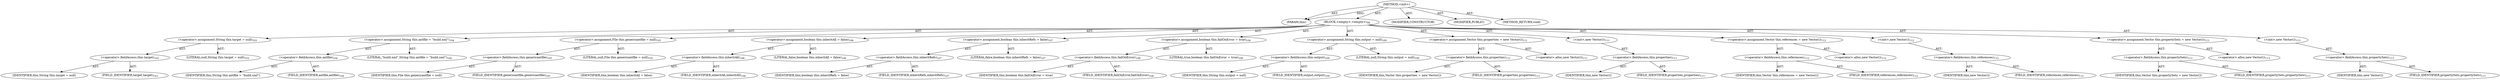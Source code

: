 digraph "&lt;init&gt;" {  
"111669149718" [label = <(METHOD,&lt;init&gt;)> ]
"115964117033" [label = <(PARAM,this)> ]
"25769803840" [label = <(BLOCK,&lt;empty&gt;,&lt;empty&gt;)<SUB>98</SUB>> ]
"30064771308" [label = <(&lt;operator&gt;.assignment,String this.target = null)<SUB>103</SUB>> ]
"30064771309" [label = <(&lt;operator&gt;.fieldAccess,this.target)<SUB>103</SUB>> ]
"68719476935" [label = <(IDENTIFIER,this,String this.target = null)> ]
"55834574887" [label = <(FIELD_IDENTIFIER,target,target)<SUB>103</SUB>> ]
"90194313254" [label = <(LITERAL,null,String this.target = null)<SUB>103</SUB>> ]
"30064771310" [label = <(&lt;operator&gt;.assignment,String this.antfile = &quot;build.xml&quot;)<SUB>104</SUB>> ]
"30064771311" [label = <(&lt;operator&gt;.fieldAccess,this.antfile)<SUB>104</SUB>> ]
"68719476936" [label = <(IDENTIFIER,this,String this.antfile = &quot;build.xml&quot;)> ]
"55834574888" [label = <(FIELD_IDENTIFIER,antfile,antfile)<SUB>104</SUB>> ]
"90194313255" [label = <(LITERAL,&quot;build.xml&quot;,String this.antfile = &quot;build.xml&quot;)<SUB>104</SUB>> ]
"30064771312" [label = <(&lt;operator&gt;.assignment,File this.genericantfile = null)<SUB>105</SUB>> ]
"30064771313" [label = <(&lt;operator&gt;.fieldAccess,this.genericantfile)<SUB>105</SUB>> ]
"68719476937" [label = <(IDENTIFIER,this,File this.genericantfile = null)> ]
"55834574889" [label = <(FIELD_IDENTIFIER,genericantfile,genericantfile)<SUB>105</SUB>> ]
"90194313256" [label = <(LITERAL,null,File this.genericantfile = null)<SUB>105</SUB>> ]
"30064771314" [label = <(&lt;operator&gt;.assignment,boolean this.inheritAll = false)<SUB>106</SUB>> ]
"30064771315" [label = <(&lt;operator&gt;.fieldAccess,this.inheritAll)<SUB>106</SUB>> ]
"68719476938" [label = <(IDENTIFIER,this,boolean this.inheritAll = false)> ]
"55834574890" [label = <(FIELD_IDENTIFIER,inheritAll,inheritAll)<SUB>106</SUB>> ]
"90194313257" [label = <(LITERAL,false,boolean this.inheritAll = false)<SUB>106</SUB>> ]
"30064771316" [label = <(&lt;operator&gt;.assignment,boolean this.inheritRefs = false)<SUB>107</SUB>> ]
"30064771317" [label = <(&lt;operator&gt;.fieldAccess,this.inheritRefs)<SUB>107</SUB>> ]
"68719476939" [label = <(IDENTIFIER,this,boolean this.inheritRefs = false)> ]
"55834574891" [label = <(FIELD_IDENTIFIER,inheritRefs,inheritRefs)<SUB>107</SUB>> ]
"90194313258" [label = <(LITERAL,false,boolean this.inheritRefs = false)<SUB>107</SUB>> ]
"30064771318" [label = <(&lt;operator&gt;.assignment,boolean this.failOnError = true)<SUB>108</SUB>> ]
"30064771319" [label = <(&lt;operator&gt;.fieldAccess,this.failOnError)<SUB>108</SUB>> ]
"68719476940" [label = <(IDENTIFIER,this,boolean this.failOnError = true)> ]
"55834574892" [label = <(FIELD_IDENTIFIER,failOnError,failOnError)<SUB>108</SUB>> ]
"90194313259" [label = <(LITERAL,true,boolean this.failOnError = true)<SUB>108</SUB>> ]
"30064771320" [label = <(&lt;operator&gt;.assignment,String this.output = null)<SUB>109</SUB>> ]
"30064771321" [label = <(&lt;operator&gt;.fieldAccess,this.output)<SUB>109</SUB>> ]
"68719476941" [label = <(IDENTIFIER,this,String this.output = null)> ]
"55834574893" [label = <(FIELD_IDENTIFIER,output,output)<SUB>109</SUB>> ]
"90194313260" [label = <(LITERAL,null,String this.output = null)<SUB>109</SUB>> ]
"30064771322" [label = <(&lt;operator&gt;.assignment,Vector this.properties = new Vector())<SUB>111</SUB>> ]
"30064771323" [label = <(&lt;operator&gt;.fieldAccess,this.properties)<SUB>111</SUB>> ]
"68719476942" [label = <(IDENTIFIER,this,Vector this.properties = new Vector())> ]
"55834574894" [label = <(FIELD_IDENTIFIER,properties,properties)<SUB>111</SUB>> ]
"30064771324" [label = <(&lt;operator&gt;.alloc,new Vector())<SUB>111</SUB>> ]
"30064771325" [label = <(&lt;init&gt;,new Vector())<SUB>111</SUB>> ]
"30064771326" [label = <(&lt;operator&gt;.fieldAccess,this.properties)<SUB>111</SUB>> ]
"68719476943" [label = <(IDENTIFIER,this,new Vector())> ]
"55834574895" [label = <(FIELD_IDENTIFIER,properties,properties)<SUB>111</SUB>> ]
"30064771327" [label = <(&lt;operator&gt;.assignment,Vector this.references = new Vector())<SUB>112</SUB>> ]
"30064771328" [label = <(&lt;operator&gt;.fieldAccess,this.references)<SUB>112</SUB>> ]
"68719476944" [label = <(IDENTIFIER,this,Vector this.references = new Vector())> ]
"55834574896" [label = <(FIELD_IDENTIFIER,references,references)<SUB>112</SUB>> ]
"30064771329" [label = <(&lt;operator&gt;.alloc,new Vector())<SUB>112</SUB>> ]
"30064771330" [label = <(&lt;init&gt;,new Vector())<SUB>112</SUB>> ]
"30064771331" [label = <(&lt;operator&gt;.fieldAccess,this.references)<SUB>112</SUB>> ]
"68719476945" [label = <(IDENTIFIER,this,new Vector())> ]
"55834574897" [label = <(FIELD_IDENTIFIER,references,references)<SUB>112</SUB>> ]
"30064771332" [label = <(&lt;operator&gt;.assignment,Vector this.propertySets = new Vector())<SUB>113</SUB>> ]
"30064771333" [label = <(&lt;operator&gt;.fieldAccess,this.propertySets)<SUB>113</SUB>> ]
"68719476946" [label = <(IDENTIFIER,this,Vector this.propertySets = new Vector())> ]
"55834574898" [label = <(FIELD_IDENTIFIER,propertySets,propertySets)<SUB>113</SUB>> ]
"30064771334" [label = <(&lt;operator&gt;.alloc,new Vector())<SUB>113</SUB>> ]
"30064771335" [label = <(&lt;init&gt;,new Vector())<SUB>113</SUB>> ]
"30064771336" [label = <(&lt;operator&gt;.fieldAccess,this.propertySets)<SUB>113</SUB>> ]
"68719476947" [label = <(IDENTIFIER,this,new Vector())> ]
"55834574899" [label = <(FIELD_IDENTIFIER,propertySets,propertySets)<SUB>113</SUB>> ]
"133143986231" [label = <(MODIFIER,CONSTRUCTOR)> ]
"133143986232" [label = <(MODIFIER,PUBLIC)> ]
"128849018902" [label = <(METHOD_RETURN,void)> ]
  "111669149718" -> "115964117033"  [ label = "AST: "] 
  "111669149718" -> "25769803840"  [ label = "AST: "] 
  "111669149718" -> "133143986231"  [ label = "AST: "] 
  "111669149718" -> "133143986232"  [ label = "AST: "] 
  "111669149718" -> "128849018902"  [ label = "AST: "] 
  "25769803840" -> "30064771308"  [ label = "AST: "] 
  "25769803840" -> "30064771310"  [ label = "AST: "] 
  "25769803840" -> "30064771312"  [ label = "AST: "] 
  "25769803840" -> "30064771314"  [ label = "AST: "] 
  "25769803840" -> "30064771316"  [ label = "AST: "] 
  "25769803840" -> "30064771318"  [ label = "AST: "] 
  "25769803840" -> "30064771320"  [ label = "AST: "] 
  "25769803840" -> "30064771322"  [ label = "AST: "] 
  "25769803840" -> "30064771325"  [ label = "AST: "] 
  "25769803840" -> "30064771327"  [ label = "AST: "] 
  "25769803840" -> "30064771330"  [ label = "AST: "] 
  "25769803840" -> "30064771332"  [ label = "AST: "] 
  "25769803840" -> "30064771335"  [ label = "AST: "] 
  "30064771308" -> "30064771309"  [ label = "AST: "] 
  "30064771308" -> "90194313254"  [ label = "AST: "] 
  "30064771309" -> "68719476935"  [ label = "AST: "] 
  "30064771309" -> "55834574887"  [ label = "AST: "] 
  "30064771310" -> "30064771311"  [ label = "AST: "] 
  "30064771310" -> "90194313255"  [ label = "AST: "] 
  "30064771311" -> "68719476936"  [ label = "AST: "] 
  "30064771311" -> "55834574888"  [ label = "AST: "] 
  "30064771312" -> "30064771313"  [ label = "AST: "] 
  "30064771312" -> "90194313256"  [ label = "AST: "] 
  "30064771313" -> "68719476937"  [ label = "AST: "] 
  "30064771313" -> "55834574889"  [ label = "AST: "] 
  "30064771314" -> "30064771315"  [ label = "AST: "] 
  "30064771314" -> "90194313257"  [ label = "AST: "] 
  "30064771315" -> "68719476938"  [ label = "AST: "] 
  "30064771315" -> "55834574890"  [ label = "AST: "] 
  "30064771316" -> "30064771317"  [ label = "AST: "] 
  "30064771316" -> "90194313258"  [ label = "AST: "] 
  "30064771317" -> "68719476939"  [ label = "AST: "] 
  "30064771317" -> "55834574891"  [ label = "AST: "] 
  "30064771318" -> "30064771319"  [ label = "AST: "] 
  "30064771318" -> "90194313259"  [ label = "AST: "] 
  "30064771319" -> "68719476940"  [ label = "AST: "] 
  "30064771319" -> "55834574892"  [ label = "AST: "] 
  "30064771320" -> "30064771321"  [ label = "AST: "] 
  "30064771320" -> "90194313260"  [ label = "AST: "] 
  "30064771321" -> "68719476941"  [ label = "AST: "] 
  "30064771321" -> "55834574893"  [ label = "AST: "] 
  "30064771322" -> "30064771323"  [ label = "AST: "] 
  "30064771322" -> "30064771324"  [ label = "AST: "] 
  "30064771323" -> "68719476942"  [ label = "AST: "] 
  "30064771323" -> "55834574894"  [ label = "AST: "] 
  "30064771325" -> "30064771326"  [ label = "AST: "] 
  "30064771326" -> "68719476943"  [ label = "AST: "] 
  "30064771326" -> "55834574895"  [ label = "AST: "] 
  "30064771327" -> "30064771328"  [ label = "AST: "] 
  "30064771327" -> "30064771329"  [ label = "AST: "] 
  "30064771328" -> "68719476944"  [ label = "AST: "] 
  "30064771328" -> "55834574896"  [ label = "AST: "] 
  "30064771330" -> "30064771331"  [ label = "AST: "] 
  "30064771331" -> "68719476945"  [ label = "AST: "] 
  "30064771331" -> "55834574897"  [ label = "AST: "] 
  "30064771332" -> "30064771333"  [ label = "AST: "] 
  "30064771332" -> "30064771334"  [ label = "AST: "] 
  "30064771333" -> "68719476946"  [ label = "AST: "] 
  "30064771333" -> "55834574898"  [ label = "AST: "] 
  "30064771335" -> "30064771336"  [ label = "AST: "] 
  "30064771336" -> "68719476947"  [ label = "AST: "] 
  "30064771336" -> "55834574899"  [ label = "AST: "] 
  "111669149718" -> "115964117033"  [ label = "DDG: "] 
}

